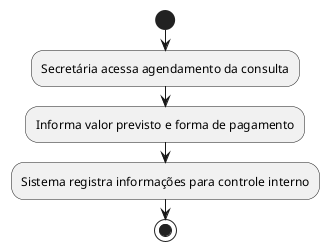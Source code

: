 @startuml
start
:Secretária acessa agendamento da consulta;
:Informa valor previsto e forma de pagamento;
:Sistema registra informações para controle interno;
stop
@enduml
